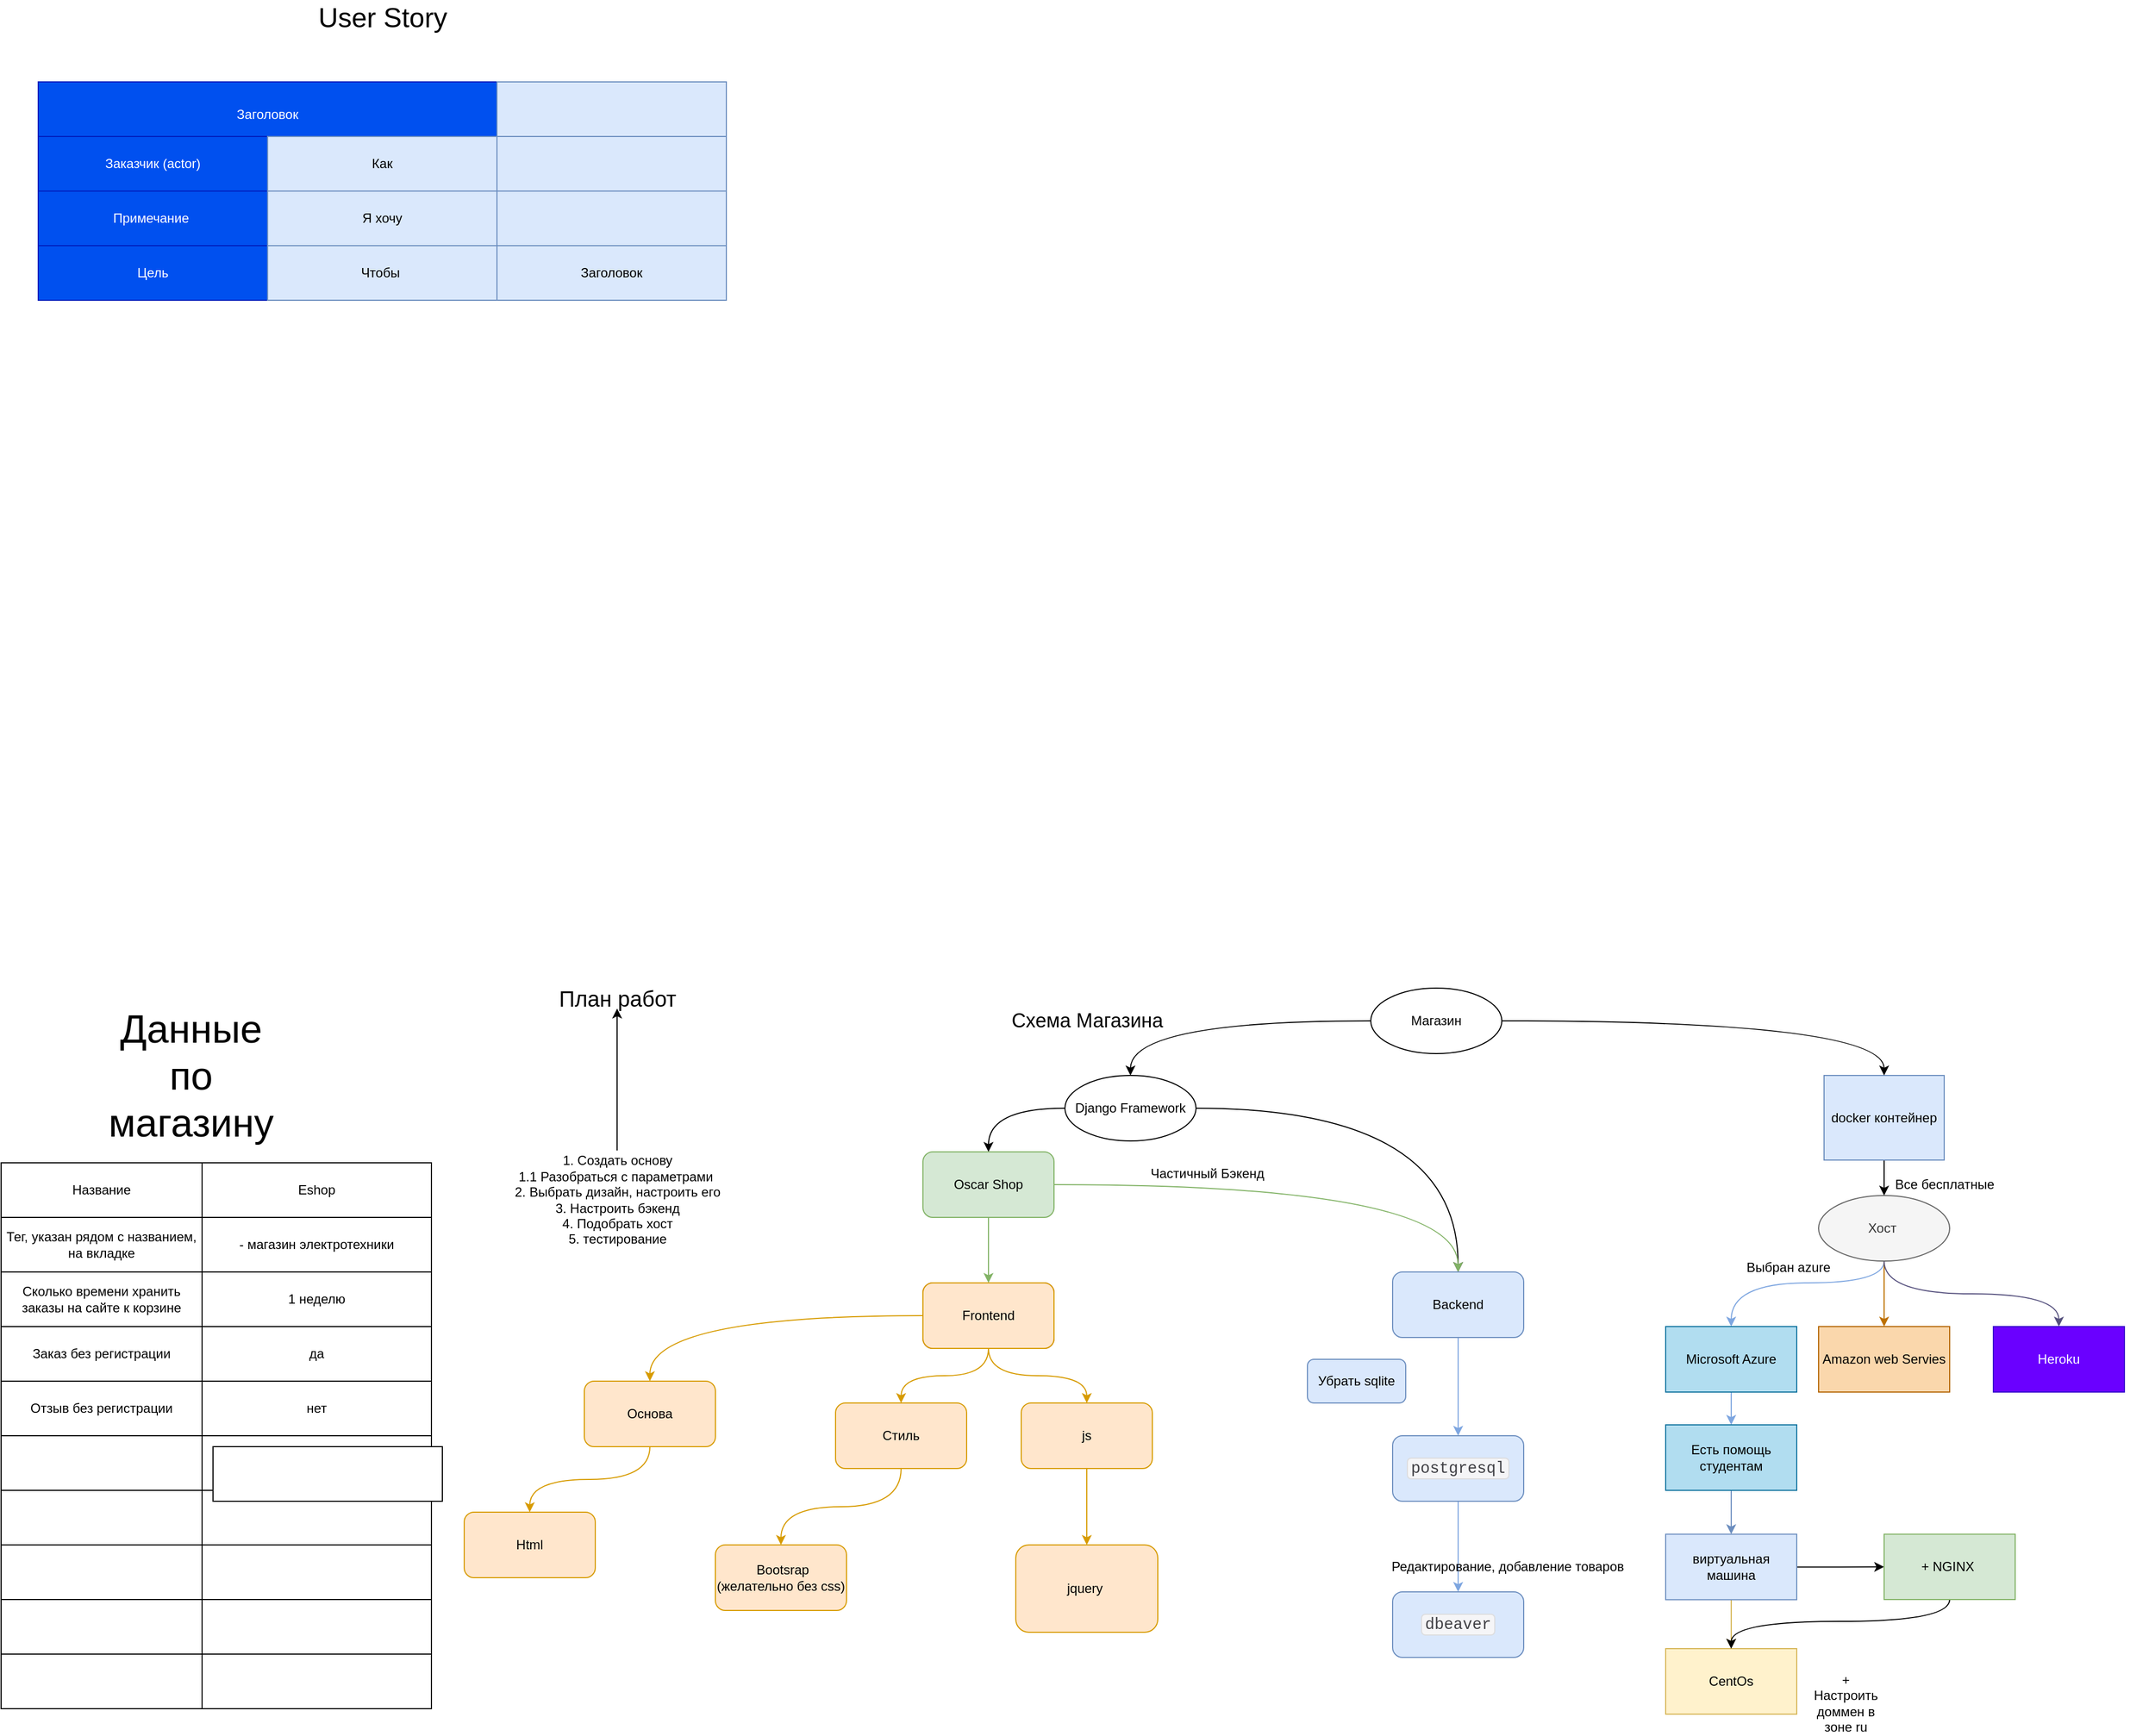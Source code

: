 <mxfile version="14.2.4" type="embed">
    <diagram id="prtHgNgQTEPvFCAcTncT" name="Page-1">
        <mxGraphModel dx="2736" dy="1991" grid="1" gridSize="10" guides="1" tooltips="1" connect="1" arrows="1" fold="1" page="1" pageScale="1" pageWidth="827" pageHeight="1169" math="0" shadow="0">
            <root>
                <mxCell id="0"/>
                <mxCell id="1" parent="0"/>
                <mxCell id="nIdcYIH7QRFC6yB31dNg-30" value="" style="shape=image;verticalLabelPosition=bottom;labelBackgroundColor=#ffffff;verticalAlign=top;aspect=fixed;imageAspect=0;image=https://itsecforu.ru/wp-content/uploads/2018/12/nginx.png;" parent="1" vertex="1">
                    <mxGeometry x="195.43" y="476.09" width="121.14" height="77.81" as="geometry"/>
                </mxCell>
                <mxCell id="12" value="" style="shape=image;verticalLabelPosition=bottom;labelBackgroundColor=#ffffff;verticalAlign=top;aspect=fixed;imageAspect=0;image=https://guides.wp-bullet.com/wp-content/uploads/2017/01/centos-automatic-security-updates.png;" parent="1" vertex="1">
                    <mxGeometry x="-200.0" y="584.39" width="120" height="55.61" as="geometry"/>
                </mxCell>
                <mxCell id="6" style="edgeStyle=orthogonalEdgeStyle;rounded=0;orthogonalLoop=1;jettySize=auto;html=1;" parent="1" source="5" target="rxrXzZAJuEPQkS48RmaR-65" edge="1">
                    <mxGeometry relative="1" as="geometry"/>
                </mxCell>
                <mxCell id="5" value="docker контейнер" style="rounded=0;whiteSpace=wrap;html=1;fillColor=#dae8fc;strokeColor=#6c8ebf;" parent="1" vertex="1">
                    <mxGeometry x="15" y="60" width="110" height="77.5" as="geometry"/>
                </mxCell>
                <mxCell id="rxrXzZAJuEPQkS48RmaR-1" value="&lt;font style=&quot;font-size: 18px&quot;&gt;Схема Магазина&lt;/font&gt;" style="text;html=1;align=center;verticalAlign=middle;resizable=0;points=[];autosize=1;" parent="1" vertex="1">
                    <mxGeometry x="-735" width="150" height="20" as="geometry"/>
                </mxCell>
                <mxCell id="rxrXzZAJuEPQkS48RmaR-2" value="&lt;font style=&quot;font-size: 20px&quot;&gt;План работ&lt;/font&gt;" style="text;html=1;align=center;verticalAlign=middle;resizable=0;points=[];autosize=1;" parent="1" vertex="1">
                    <mxGeometry x="-1150" y="-21.25" width="120" height="20" as="geometry"/>
                </mxCell>
                <mxCell id="HfXP12kQXcB-YYXYpd6a-1" value="" style="edgeStyle=orthogonalEdgeStyle;rounded=0;orthogonalLoop=1;jettySize=auto;html=1;" parent="1" source="rxrXzZAJuEPQkS48RmaR-3" target="rxrXzZAJuEPQkS48RmaR-2" edge="1">
                    <mxGeometry relative="1" as="geometry"/>
                </mxCell>
                <mxCell id="rxrXzZAJuEPQkS48RmaR-3" value="1. Создать основу&lt;br&gt;1.1 Разобраться с параметрами&amp;nbsp;&lt;br&gt;2. Выбрать дизайн, настроить его&lt;br&gt;3. Настроить бэкенд&lt;br&gt;4. Подобрать хост&lt;br&gt;5. тестирование" style="text;html=1;align=center;verticalAlign=middle;resizable=0;points=[];autosize=1;" parent="1" vertex="1">
                    <mxGeometry x="-1190" y="128.75" width="200" height="90" as="geometry"/>
                </mxCell>
                <mxCell id="rxrXzZAJuEPQkS48RmaR-42" style="edgeStyle=orthogonalEdgeStyle;curved=1;rounded=0;orthogonalLoop=1;jettySize=auto;html=1;entryX=0.5;entryY=0;entryDx=0;entryDy=0;" parent="1" source="rxrXzZAJuEPQkS48RmaR-4" target="rxrXzZAJuEPQkS48RmaR-5" edge="1">
                    <mxGeometry relative="1" as="geometry"/>
                </mxCell>
                <mxCell id="rxrXzZAJuEPQkS48RmaR-44" style="edgeStyle=orthogonalEdgeStyle;curved=1;rounded=0;orthogonalLoop=1;jettySize=auto;html=1;" parent="1" source="rxrXzZAJuEPQkS48RmaR-4" target="rxrXzZAJuEPQkS48RmaR-14" edge="1">
                    <mxGeometry relative="1" as="geometry"/>
                </mxCell>
                <mxCell id="rxrXzZAJuEPQkS48RmaR-4" value="Django Framework" style="ellipse;whiteSpace=wrap;html=1;fontFamily=Helvetica;fontSize=12;align=center;" parent="1" vertex="1">
                    <mxGeometry x="-680" y="60" width="120" height="60" as="geometry"/>
                </mxCell>
                <mxCell id="rxrXzZAJuEPQkS48RmaR-13" style="edgeStyle=orthogonalEdgeStyle;curved=1;rounded=0;orthogonalLoop=1;jettySize=auto;html=1;entryX=0.5;entryY=0;entryDx=0;entryDy=0;exitX=0.5;exitY=1;exitDx=0;exitDy=0;fillColor=#d5e8d4;strokeColor=#82b366;" parent="1" source="rxrXzZAJuEPQkS48RmaR-5" target="rxrXzZAJuEPQkS48RmaR-12" edge="1">
                    <mxGeometry relative="1" as="geometry"/>
                </mxCell>
                <mxCell id="rxrXzZAJuEPQkS48RmaR-43" style="edgeStyle=orthogonalEdgeStyle;curved=1;rounded=0;orthogonalLoop=1;jettySize=auto;html=1;strokeColor=#82b366;fillColor=#d5e8d4;" parent="1" source="rxrXzZAJuEPQkS48RmaR-5" target="rxrXzZAJuEPQkS48RmaR-14" edge="1">
                    <mxGeometry relative="1" as="geometry"/>
                </mxCell>
                <mxCell id="rxrXzZAJuEPQkS48RmaR-5" value="Oscar Shop" style="rounded=1;whiteSpace=wrap;html=1;fillColor=#d5e8d4;strokeColor=#82b366;" parent="1" vertex="1">
                    <mxGeometry x="-810" y="130" width="120" height="60" as="geometry"/>
                </mxCell>
                <mxCell id="rxrXzZAJuEPQkS48RmaR-24" style="edgeStyle=orthogonalEdgeStyle;curved=1;rounded=0;orthogonalLoop=1;jettySize=auto;html=1;entryX=0.5;entryY=0;entryDx=0;entryDy=0;strokeColor=#d79b00;fillColor=#ffe6cc;" parent="1" source="rxrXzZAJuEPQkS48RmaR-12" target="rxrXzZAJuEPQkS48RmaR-29" edge="1">
                    <mxGeometry relative="1" as="geometry">
                        <mxPoint x="-980" y="360" as="targetPoint"/>
                    </mxGeometry>
                </mxCell>
                <mxCell id="rxrXzZAJuEPQkS48RmaR-12" value="Frontend" style="rounded=1;whiteSpace=wrap;html=1;fillColor=#f8cecc;strokeColor=#b85450;" parent="1" vertex="1">
                    <mxGeometry x="-810" y="250" width="120" height="60" as="geometry"/>
                </mxCell>
                <mxCell id="rxrXzZAJuEPQkS48RmaR-48" style="edgeStyle=orthogonalEdgeStyle;curved=1;rounded=0;orthogonalLoop=1;jettySize=auto;html=1;strokeColor=#7EA6E0;" parent="1" source="rxrXzZAJuEPQkS48RmaR-14" target="rxrXzZAJuEPQkS48RmaR-47" edge="1">
                    <mxGeometry relative="1" as="geometry"/>
                </mxCell>
                <mxCell id="rxrXzZAJuEPQkS48RmaR-14" value="Backend" style="rounded=1;whiteSpace=wrap;html=1;fillColor=#dae8fc;strokeColor=#6c8ebf;" parent="1" vertex="1">
                    <mxGeometry x="-380" y="240" width="120" height="60" as="geometry"/>
                </mxCell>
                <mxCell id="rxrXzZAJuEPQkS48RmaR-20" value="Html" style="rounded=1;whiteSpace=wrap;html=1;fillColor=#ffe6cc;strokeColor=#d79b00;" parent="1" vertex="1">
                    <mxGeometry x="-1230" y="460" width="120" height="60" as="geometry"/>
                </mxCell>
                <mxCell id="rxrXzZAJuEPQkS48RmaR-25" style="edgeStyle=orthogonalEdgeStyle;curved=1;rounded=0;orthogonalLoop=1;jettySize=auto;html=1;strokeColor=#d79b00;fillColor=#ffe6cc;exitX=0.5;exitY=1;exitDx=0;exitDy=0;" parent="1" source="rxrXzZAJuEPQkS48RmaR-29" target="rxrXzZAJuEPQkS48RmaR-20" edge="1">
                    <mxGeometry relative="1" as="geometry">
                        <mxPoint x="-1040" y="390.034" as="sourcePoint"/>
                    </mxGeometry>
                </mxCell>
                <mxCell id="rxrXzZAJuEPQkS48RmaR-29" value="Основа" style="rounded=1;whiteSpace=wrap;html=1;fillColor=#ffe6cc;strokeColor=#d79b00;" parent="1" vertex="1">
                    <mxGeometry x="-1120" y="340" width="120" height="60" as="geometry"/>
                </mxCell>
                <mxCell id="rxrXzZAJuEPQkS48RmaR-32" style="edgeStyle=orthogonalEdgeStyle;curved=1;rounded=0;orthogonalLoop=1;jettySize=auto;html=1;entryX=0.5;entryY=0;entryDx=0;entryDy=0;strokeColor=#d79b00;fillColor=#ffe6cc;" parent="1" source="rxrXzZAJuEPQkS48RmaR-30" target="rxrXzZAJuEPQkS48RmaR-31" edge="1">
                    <mxGeometry relative="1" as="geometry"/>
                </mxCell>
                <mxCell id="rxrXzZAJuEPQkS48RmaR-35" style="edgeStyle=orthogonalEdgeStyle;curved=1;rounded=0;orthogonalLoop=1;jettySize=auto;html=1;strokeColor=#d79b00;fillColor=#ffe6cc;" parent="1" source="rxrXzZAJuEPQkS48RmaR-30" target="rxrXzZAJuEPQkS48RmaR-34" edge="1">
                    <mxGeometry relative="1" as="geometry"/>
                </mxCell>
                <mxCell id="rxrXzZAJuEPQkS48RmaR-30" value="Frontend" style="rounded=1;whiteSpace=wrap;html=1;fillColor=#ffe6cc;strokeColor=#d79b00;" parent="1" vertex="1">
                    <mxGeometry x="-810" y="250" width="120" height="60" as="geometry"/>
                </mxCell>
                <mxCell id="rxrXzZAJuEPQkS48RmaR-38" style="edgeStyle=orthogonalEdgeStyle;curved=1;rounded=0;orthogonalLoop=1;jettySize=auto;html=1;strokeColor=#d79b00;fillColor=#ffe6cc;entryX=0.5;entryY=0;entryDx=0;entryDy=0;" parent="1" source="rxrXzZAJuEPQkS48RmaR-31" target="rxrXzZAJuEPQkS48RmaR-39" edge="1">
                    <mxGeometry relative="1" as="geometry">
                        <mxPoint x="-890" y="510" as="targetPoint"/>
                    </mxGeometry>
                </mxCell>
                <mxCell id="rxrXzZAJuEPQkS48RmaR-31" value="Стиль" style="rounded=1;whiteSpace=wrap;html=1;fillColor=#ffe6cc;strokeColor=#d79b00;" parent="1" vertex="1">
                    <mxGeometry x="-890" y="360" width="120" height="60" as="geometry"/>
                </mxCell>
                <mxCell id="rxrXzZAJuEPQkS48RmaR-37" style="edgeStyle=orthogonalEdgeStyle;curved=1;rounded=0;orthogonalLoop=1;jettySize=auto;html=1;strokeColor=#d79b00;fillColor=#ffe6cc;" parent="1" source="rxrXzZAJuEPQkS48RmaR-34" target="rxrXzZAJuEPQkS48RmaR-36" edge="1">
                    <mxGeometry relative="1" as="geometry"/>
                </mxCell>
                <mxCell id="rxrXzZAJuEPQkS48RmaR-34" value="js" style="rounded=1;whiteSpace=wrap;html=1;fillColor=#ffe6cc;strokeColor=#d79b00;" parent="1" vertex="1">
                    <mxGeometry x="-720" y="360" width="120" height="60" as="geometry"/>
                </mxCell>
                <mxCell id="rxrXzZAJuEPQkS48RmaR-36" value="jquery&amp;nbsp;" style="rounded=1;whiteSpace=wrap;html=1;fillColor=#ffe6cc;strokeColor=#d79b00;" parent="1" vertex="1">
                    <mxGeometry x="-725" y="490" width="130" height="80" as="geometry"/>
                </mxCell>
                <mxCell id="rxrXzZAJuEPQkS48RmaR-39" value="&amp;nbsp;Bootsrap (желательно без css)" style="rounded=1;whiteSpace=wrap;html=1;fillColor=#ffe6cc;strokeColor=#d79b00;" parent="1" vertex="1">
                    <mxGeometry x="-1000" y="490" width="120" height="60" as="geometry"/>
                </mxCell>
                <mxCell id="rxrXzZAJuEPQkS48RmaR-45" value="Частичный Бэкенд" style="text;html=1;align=center;verticalAlign=middle;resizable=0;points=[];autosize=1;" parent="1" vertex="1">
                    <mxGeometry x="-610" y="140" width="120" height="20" as="geometry"/>
                </mxCell>
                <mxCell id="rxrXzZAJuEPQkS48RmaR-46" value="Убрать sqlite" style="rounded=1;whiteSpace=wrap;html=1;fillColor=#dae8fc;strokeColor=#6c8ebf;" parent="1" vertex="1">
                    <mxGeometry x="-458" y="320" width="90" height="40" as="geometry"/>
                </mxCell>
                <mxCell id="rxrXzZAJuEPQkS48RmaR-82" style="edgeStyle=orthogonalEdgeStyle;curved=1;rounded=0;orthogonalLoop=1;jettySize=auto;html=1;strokeColor=#7EA6E0;" parent="1" source="rxrXzZAJuEPQkS48RmaR-47" target="rxrXzZAJuEPQkS48RmaR-80" edge="1">
                    <mxGeometry relative="1" as="geometry"/>
                </mxCell>
                <mxCell id="rxrXzZAJuEPQkS48RmaR-47" value="&lt;code style=&quot;box-sizing: border-box ; font-family: &amp;#34;menlo&amp;#34; , &amp;#34;monaco&amp;#34; , &amp;#34;consolas&amp;#34; , &amp;#34;courier new&amp;#34; , monospace ; font-size: 14.4px ; padding: 2px 4px ; color: rgb(63 , 63 , 68) ; background-color: rgb(245 , 245 , 247) ; border-radius: 4px ; box-shadow: rgba(0 , 0 , 0 , 0.1) 0px 0px 0px 1px inset&quot;&gt;postgresql&lt;br&gt;&lt;/code&gt;" style="rounded=1;whiteSpace=wrap;html=1;fillColor=#dae8fc;strokeColor=#6c8ebf;" parent="1" vertex="1">
                    <mxGeometry x="-380" y="390" width="120" height="60" as="geometry"/>
                </mxCell>
                <mxCell id="rxrXzZAJuEPQkS48RmaR-53" value="" style="shape=image;verticalLabelPosition=bottom;labelBackgroundColor=#ffffff;verticalAlign=top;aspect=fixed;imageAspect=0;image=https://hsto.org/webt/me/2l/pa/me2lpa5o0f7i3ijip-hioytti0i.png;" parent="1" vertex="1">
                    <mxGeometry x="-400" y="367.82" width="43" height="44.37" as="geometry"/>
                </mxCell>
                <mxCell id="rxrXzZAJuEPQkS48RmaR-54" value="" style="shape=image;verticalLabelPosition=bottom;labelBackgroundColor=#ffffff;verticalAlign=top;aspect=fixed;imageAspect=0;image=https://www.drupal.org/files/project-images/bootstrap-stack.png;" parent="1" vertex="1">
                    <mxGeometry x="-1010" y="450.0" width="50" height="42.02" as="geometry"/>
                </mxCell>
                <mxCell id="rxrXzZAJuEPQkS48RmaR-57" value="" style="shape=image;verticalLabelPosition=bottom;labelBackgroundColor=#ffffff;verticalAlign=top;aspect=fixed;imageAspect=0;image=https://www.spencergerdes.com/assets/images/jquery.png;" parent="1" vertex="1">
                    <mxGeometry x="-770" y="480.17" width="70" height="19.66" as="geometry"/>
                </mxCell>
                <mxCell id="rxrXzZAJuEPQkS48RmaR-62" style="edgeStyle=orthogonalEdgeStyle;curved=1;rounded=0;orthogonalLoop=1;jettySize=auto;html=1;" parent="1" source="rxrXzZAJuEPQkS48RmaR-61" target="rxrXzZAJuEPQkS48RmaR-4" edge="1">
                    <mxGeometry relative="1" as="geometry"/>
                </mxCell>
                <mxCell id="rxrXzZAJuEPQkS48RmaR-64" style="edgeStyle=orthogonalEdgeStyle;curved=1;rounded=0;orthogonalLoop=1;jettySize=auto;html=1;" parent="1" source="rxrXzZAJuEPQkS48RmaR-61" target="5" edge="1">
                    <mxGeometry relative="1" as="geometry">
                        <mxPoint x="-50" y="-30" as="targetPoint"/>
                    </mxGeometry>
                </mxCell>
                <mxCell id="rxrXzZAJuEPQkS48RmaR-61" value="Магазин" style="ellipse;whiteSpace=wrap;html=1;fontFamily=Helvetica;fontSize=12;align=center;" parent="1" vertex="1">
                    <mxGeometry x="-400" y="-20" width="120" height="60" as="geometry"/>
                </mxCell>
                <mxCell id="rxrXzZAJuEPQkS48RmaR-67" style="edgeStyle=orthogonalEdgeStyle;curved=1;rounded=0;orthogonalLoop=1;jettySize=auto;html=1;strokeColor=#7EA6E0;" parent="1" source="rxrXzZAJuEPQkS48RmaR-65" target="rxrXzZAJuEPQkS48RmaR-66" edge="1">
                    <mxGeometry relative="1" as="geometry">
                        <Array as="points">
                            <mxPoint x="70" y="250"/>
                            <mxPoint x="-70" y="250"/>
                        </Array>
                    </mxGeometry>
                </mxCell>
                <mxCell id="rxrXzZAJuEPQkS48RmaR-75" style="edgeStyle=orthogonalEdgeStyle;curved=1;rounded=0;orthogonalLoop=1;jettySize=auto;html=1;strokeColor=#BD7000;entryX=0.5;entryY=0;entryDx=0;entryDy=0;fillColor=#f0a30a;" parent="1" source="rxrXzZAJuEPQkS48RmaR-65" target="rxrXzZAJuEPQkS48RmaR-76" edge="1">
                    <mxGeometry relative="1" as="geometry">
                        <mxPoint x="60" y="290" as="targetPoint"/>
                    </mxGeometry>
                </mxCell>
                <mxCell id="rxrXzZAJuEPQkS48RmaR-87" style="edgeStyle=orthogonalEdgeStyle;curved=1;rounded=0;orthogonalLoop=1;jettySize=auto;html=1;entryX=0.5;entryY=0;entryDx=0;entryDy=0;strokeColor=#56517e;exitX=0.5;exitY=1;exitDx=0;exitDy=0;fillColor=#d0cee2;" parent="1" source="rxrXzZAJuEPQkS48RmaR-65" target="rxrXzZAJuEPQkS48RmaR-84" edge="1">
                    <mxGeometry relative="1" as="geometry"/>
                </mxCell>
                <mxCell id="rxrXzZAJuEPQkS48RmaR-65" value="Хост&amp;nbsp;" style="ellipse;whiteSpace=wrap;html=1;fontFamily=Helvetica;fontSize=12;align=center;fillColor=#f5f5f5;strokeColor=#666666;fontColor=#333333;" parent="1" vertex="1">
                    <mxGeometry x="10" y="170" width="120" height="60" as="geometry"/>
                </mxCell>
                <mxCell id="rxrXzZAJuEPQkS48RmaR-71" style="edgeStyle=orthogonalEdgeStyle;curved=1;rounded=0;orthogonalLoop=1;jettySize=auto;html=1;entryX=0.5;entryY=0;entryDx=0;entryDy=0;strokeColor=#7EA6E0;" parent="1" source="rxrXzZAJuEPQkS48RmaR-66" target="rxrXzZAJuEPQkS48RmaR-70" edge="1">
                    <mxGeometry relative="1" as="geometry"/>
                </mxCell>
                <mxCell id="rxrXzZAJuEPQkS48RmaR-66" value="Microsoft Azure" style="rounded=0;whiteSpace=wrap;html=1;fontFamily=Helvetica;fontSize=12;align=center;fillColor=#b1ddf0;strokeColor=#10739e;" parent="1" vertex="1">
                    <mxGeometry x="-130" y="290" width="120" height="60" as="geometry"/>
                </mxCell>
                <mxCell id="21" style="edgeStyle=orthogonalEdgeStyle;rounded=0;orthogonalLoop=1;jettySize=auto;html=1;entryX=0.5;entryY=0;entryDx=0;entryDy=0;fillColor=#dae8fc;strokeColor=#6c8ebf;" parent="1" source="rxrXzZAJuEPQkS48RmaR-70" target="19" edge="1">
                    <mxGeometry relative="1" as="geometry"/>
                </mxCell>
                <mxCell id="rxrXzZAJuEPQkS48RmaR-70" value="Есть помощь студентам" style="rounded=0;whiteSpace=wrap;html=1;strokeColor=#10739e;fillColor=#b1ddf0;" parent="1" vertex="1">
                    <mxGeometry x="-130" y="380" width="120" height="60" as="geometry"/>
                </mxCell>
                <mxCell id="rxrXzZAJuEPQkS48RmaR-76" value="Amazon web Servies" style="rounded=0;whiteSpace=wrap;html=1;fontFamily=Helvetica;fontSize=12;align=center;fillColor=#fad7ac;strokeColor=#b46504;" parent="1" vertex="1">
                    <mxGeometry x="10" y="290" width="120" height="60" as="geometry"/>
                </mxCell>
                <mxCell id="rxrXzZAJuEPQkS48RmaR-77" value="" style="shape=image;verticalLabelPosition=bottom;labelBackgroundColor=#ffffff;verticalAlign=top;aspect=fixed;imageAspect=0;image=http://datanetstracon.com/images/Azure.png;" parent="1" vertex="1">
                    <mxGeometry x="-140.0" y="227.32" width="85.29" height="62.65" as="geometry"/>
                </mxCell>
                <mxCell id="rxrXzZAJuEPQkS48RmaR-78" value="" style="shape=image;verticalLabelPosition=bottom;labelBackgroundColor=#ffffff;verticalAlign=top;aspect=fixed;imageAspect=0;image=https://www.itsec.ru/hubfs/ISR/AWS.png;" parent="1" vertex="1">
                    <mxGeometry x="80" y="246.32" width="66.67" height="50" as="geometry"/>
                </mxCell>
                <mxCell id="rxrXzZAJuEPQkS48RmaR-80" value="&lt;code style=&quot;box-sizing: border-box ; font-family: &amp;#34;menlo&amp;#34; , &amp;#34;monaco&amp;#34; , &amp;#34;consolas&amp;#34; , &amp;#34;courier new&amp;#34; , monospace ; font-size: 14.4px ; padding: 2px 4px ; color: rgb(63 , 63 , 68) ; background-color: rgb(245 , 245 , 247) ; border-radius: 4px ; box-shadow: rgba(0 , 0 , 0 , 0.1) 0px 0px 0px 1px inset&quot;&gt;dbeaver&lt;br&gt;&lt;/code&gt;" style="rounded=1;whiteSpace=wrap;html=1;fillColor=#dae8fc;strokeColor=#6c8ebf;" parent="1" vertex="1">
                    <mxGeometry x="-380" y="533" width="120" height="60" as="geometry"/>
                </mxCell>
                <mxCell id="rxrXzZAJuEPQkS48RmaR-81" value="" style="shape=image;verticalLabelPosition=bottom;labelBackgroundColor=#ffffff;verticalAlign=top;aspect=fixed;imageAspect=0;image=https://freesoft.ru/storage/images/214/2134/213379/213379_normal.png;" parent="1" vertex="1">
                    <mxGeometry x="-405" y="523" width="37" height="37" as="geometry"/>
                </mxCell>
                <mxCell id="rxrXzZAJuEPQkS48RmaR-83" value="Редактирование, добавление товаров" style="text;html=1;align=center;verticalAlign=middle;resizable=0;points=[];autosize=1;" parent="1" vertex="1">
                    <mxGeometry x="-390" y="500" width="230" height="20" as="geometry"/>
                </mxCell>
                <mxCell id="rxrXzZAJuEPQkS48RmaR-84" value="Heroku" style="rounded=0;whiteSpace=wrap;html=1;strokeColor=#3700CC;fillColor=#6a00ff;fontColor=#ffffff;" parent="1" vertex="1">
                    <mxGeometry x="170" y="290" width="120" height="60" as="geometry"/>
                </mxCell>
                <mxCell id="rxrXzZAJuEPQkS48RmaR-85" value="" style="shape=image;verticalLabelPosition=bottom;labelBackgroundColor=#ffffff;verticalAlign=top;aspect=fixed;imageAspect=0;image=https://static.perimeter81.com/website20/images/b2bv2/organism/solutions/heroku/b2b-solutions-heroku-into__img.png;" parent="1" vertex="1">
                    <mxGeometry x="230" y="230" width="52" height="57.29" as="geometry"/>
                </mxCell>
                <mxCell id="rxrXzZAJuEPQkS48RmaR-88" value="Все бесплатные" style="text;html=1;align=center;verticalAlign=middle;resizable=0;points=[];autosize=1;" parent="1" vertex="1">
                    <mxGeometry x="70" y="150" width="110" height="20" as="geometry"/>
                </mxCell>
                <mxCell id="rxrXzZAJuEPQkS48RmaR-90" value="Название" style="rounded=0;whiteSpace=wrap;html=1;" parent="1" vertex="1">
                    <mxGeometry x="-1654" y="140" width="184" height="50" as="geometry"/>
                </mxCell>
                <mxCell id="rxrXzZAJuEPQkS48RmaR-91" value="Eshop" style="rounded=0;whiteSpace=wrap;html=1;" parent="1" vertex="1">
                    <mxGeometry x="-1470" y="140" width="210" height="50" as="geometry"/>
                </mxCell>
                <mxCell id="rxrXzZAJuEPQkS48RmaR-92" value="&lt;font style=&quot;font-size: 36px&quot;&gt;Данные по магазину&lt;/font&gt;" style="text;html=1;strokeColor=none;fillColor=none;align=center;verticalAlign=middle;whiteSpace=wrap;rounded=0;" parent="1" vertex="1">
                    <mxGeometry x="-1530" y="30" width="100" height="60" as="geometry"/>
                </mxCell>
                <mxCell id="rxrXzZAJuEPQkS48RmaR-93" value="Тег, указан рядом с названием, на вкладке" style="rounded=0;whiteSpace=wrap;html=1;" parent="1" vertex="1">
                    <mxGeometry x="-1654" y="190" width="184" height="50" as="geometry"/>
                </mxCell>
                <mxCell id="rxrXzZAJuEPQkS48RmaR-94" value="- магазин электротехники" style="rounded=0;whiteSpace=wrap;html=1;" parent="1" vertex="1">
                    <mxGeometry x="-1470" y="190" width="210" height="50" as="geometry"/>
                </mxCell>
                <mxCell id="rxrXzZAJuEPQkS48RmaR-95" value="Сколько времени хранить заказы на сайте к корзине" style="rounded=0;whiteSpace=wrap;html=1;" parent="1" vertex="1">
                    <mxGeometry x="-1654" y="240" width="184" height="50" as="geometry"/>
                </mxCell>
                <mxCell id="rxrXzZAJuEPQkS48RmaR-96" value="1 неделю" style="rounded=0;whiteSpace=wrap;html=1;" parent="1" vertex="1">
                    <mxGeometry x="-1470" y="240" width="210" height="50" as="geometry"/>
                </mxCell>
                <mxCell id="rxrXzZAJuEPQkS48RmaR-97" value="Заказ без регистрации" style="rounded=0;whiteSpace=wrap;html=1;" parent="1" vertex="1">
                    <mxGeometry x="-1654" y="290" width="184" height="50" as="geometry"/>
                </mxCell>
                <mxCell id="rxrXzZAJuEPQkS48RmaR-98" value="да" style="rounded=0;whiteSpace=wrap;html=1;" parent="1" vertex="1">
                    <mxGeometry x="-1470" y="290" width="210" height="50" as="geometry"/>
                </mxCell>
                <mxCell id="rxrXzZAJuEPQkS48RmaR-99" value="Отзыв без регистрации" style="rounded=0;whiteSpace=wrap;html=1;" parent="1" vertex="1">
                    <mxGeometry x="-1654" y="340" width="184" height="50" as="geometry"/>
                </mxCell>
                <mxCell id="rxrXzZAJuEPQkS48RmaR-100" value="нет" style="rounded=0;whiteSpace=wrap;html=1;" parent="1" vertex="1">
                    <mxGeometry x="-1470" y="340" width="210" height="50" as="geometry"/>
                </mxCell>
                <mxCell id="rxrXzZAJuEPQkS48RmaR-101" value="" style="rounded=0;whiteSpace=wrap;html=1;" parent="1" vertex="1">
                    <mxGeometry x="-1654" y="390" width="184" height="50" as="geometry"/>
                </mxCell>
                <mxCell id="rxrXzZAJuEPQkS48RmaR-102" value="" style="rounded=0;whiteSpace=wrap;html=1;" parent="1" vertex="1">
                    <mxGeometry x="-1470" y="390" width="210" height="50" as="geometry"/>
                </mxCell>
                <mxCell id="rxrXzZAJuEPQkS48RmaR-109" value="" style="rounded=0;whiteSpace=wrap;html=1;" parent="1" vertex="1">
                    <mxGeometry x="-1654" y="440" width="184" height="50" as="geometry"/>
                </mxCell>
                <mxCell id="rxrXzZAJuEPQkS48RmaR-110" value="" style="rounded=0;whiteSpace=wrap;html=1;" parent="1" vertex="1">
                    <mxGeometry x="-1470" y="440" width="210" height="50" as="geometry"/>
                </mxCell>
                <mxCell id="rxrXzZAJuEPQkS48RmaR-111" value="" style="rounded=0;whiteSpace=wrap;html=1;" parent="1" vertex="1">
                    <mxGeometry x="-1654" y="490" width="184" height="50" as="geometry"/>
                </mxCell>
                <mxCell id="rxrXzZAJuEPQkS48RmaR-112" value="" style="rounded=0;whiteSpace=wrap;html=1;" parent="1" vertex="1">
                    <mxGeometry x="-1470" y="490" width="210" height="50" as="geometry"/>
                </mxCell>
                <mxCell id="rxrXzZAJuEPQkS48RmaR-113" value="" style="rounded=0;whiteSpace=wrap;html=1;" parent="1" vertex="1">
                    <mxGeometry x="-1654" y="540" width="184" height="50" as="geometry"/>
                </mxCell>
                <mxCell id="rxrXzZAJuEPQkS48RmaR-114" value="" style="rounded=0;whiteSpace=wrap;html=1;" parent="1" vertex="1">
                    <mxGeometry x="-1470" y="540" width="210" height="50" as="geometry"/>
                </mxCell>
                <mxCell id="rxrXzZAJuEPQkS48RmaR-115" value="" style="rounded=0;whiteSpace=wrap;html=1;" parent="1" vertex="1">
                    <mxGeometry x="-1654" y="590" width="184" height="50" as="geometry"/>
                </mxCell>
                <mxCell id="rxrXzZAJuEPQkS48RmaR-116" value="" style="rounded=0;whiteSpace=wrap;html=1;" parent="1" vertex="1">
                    <mxGeometry x="-1470" y="590" width="210" height="50" as="geometry"/>
                </mxCell>
                <mxCell id="8" value="" style="shape=image;verticalLabelPosition=bottom;labelBackgroundColor=#ffffff;verticalAlign=top;aspect=fixed;imageAspect=0;image=https://res.cloudinary.com/startup-grind/image/upload/c_fill,dpr_2.0,f_auto,g_center,h_1080,q_100,w_1080/v1/gcs/platform-data-docker/chapter_logos/highres_449953548.jpeg;" parent="1" vertex="1">
                    <mxGeometry x="90" y="20" width="70" height="70" as="geometry"/>
                </mxCell>
                <mxCell id="10" value="CentOs" style="rounded=0;whiteSpace=wrap;html=1;strokeColor=#d6b656;fillColor=#fff2cc;" parent="1" vertex="1">
                    <mxGeometry x="-130" y="585" width="120" height="60" as="geometry"/>
                </mxCell>
                <mxCell id="13" value="+ Настроить доммен в зоне ru" style="text;html=1;strokeColor=none;fillColor=none;align=center;verticalAlign=middle;whiteSpace=wrap;rounded=0;" parent="1" vertex="1">
                    <mxGeometry x="15" y="625" width="40" height="20" as="geometry"/>
                </mxCell>
                <mxCell id="18" value="Выбран azure" style="text;html=1;align=center;verticalAlign=middle;resizable=0;points=[];autosize=1;" parent="1" vertex="1">
                    <mxGeometry x="-62.71" y="226.32" width="90" height="20" as="geometry"/>
                </mxCell>
                <mxCell id="20" style="edgeStyle=orthogonalEdgeStyle;rounded=0;orthogonalLoop=1;jettySize=auto;html=1;fillColor=#fff2cc;strokeColor=#d6b656;" parent="1" source="19" target="10" edge="1">
                    <mxGeometry relative="1" as="geometry"/>
                </mxCell>
                <mxCell id="23" style="edgeStyle=orthogonalEdgeStyle;rounded=0;orthogonalLoop=1;jettySize=auto;html=1;entryX=0;entryY=0.5;entryDx=0;entryDy=0;" parent="1" source="19" target="22" edge="1">
                    <mxGeometry relative="1" as="geometry"/>
                </mxCell>
                <mxCell id="19" value="виртуальная машина" style="rounded=0;whiteSpace=wrap;html=1;strokeColor=#6c8ebf;fillColor=#dae8fc;" parent="1" vertex="1">
                    <mxGeometry x="-130" y="480.17" width="120" height="60" as="geometry"/>
                </mxCell>
                <mxCell id="26" style="edgeStyle=orthogonalEdgeStyle;rounded=0;orthogonalLoop=1;jettySize=auto;html=1;entryX=0.5;entryY=0;entryDx=0;entryDy=0;curved=1;" parent="1" source="22" target="10" edge="1">
                    <mxGeometry relative="1" as="geometry">
                        <Array as="points">
                            <mxPoint x="130" y="560"/>
                            <mxPoint x="-70" y="560"/>
                        </Array>
                    </mxGeometry>
                </mxCell>
                <mxCell id="22" value="+ NGINX&amp;nbsp;" style="rounded=0;whiteSpace=wrap;html=1;fillColor=#d5e8d4;strokeColor=#82b366;" parent="1" vertex="1">
                    <mxGeometry x="70" y="480.17" width="120" height="59.83" as="geometry"/>
                </mxCell>
                <mxCell id="29" value="" style="rounded=0;whiteSpace=wrap;html=1;" parent="1" vertex="1">
                    <mxGeometry x="-1460" y="400" width="210" height="50" as="geometry"/>
                </mxCell>
                <mxCell id="30" value="Заголовок" style="rounded=0;whiteSpace=wrap;html=1;fillColor=#0050ef;strokeColor=#001DBC;fontColor=#ffffff;" parent="1" vertex="1">
                    <mxGeometry x="-1620" y="-850" width="420" height="60" as="geometry"/>
                </mxCell>
                <mxCell id="31" value="Примечание&amp;nbsp;" style="rounded=0;whiteSpace=wrap;html=1;fillColor=#0050ef;strokeColor=#001DBC;fontColor=#ffffff;" parent="1" vertex="1">
                    <mxGeometry x="-1620" y="-750" width="210" height="50" as="geometry"/>
                </mxCell>
                <mxCell id="32" value="Заказчик (actor)" style="rounded=0;whiteSpace=wrap;html=1;fillColor=#0050ef;strokeColor=#001DBC;fontColor=#ffffff;" parent="1" vertex="1">
                    <mxGeometry x="-1620" y="-800" width="210" height="50" as="geometry"/>
                </mxCell>
                <mxCell id="34" value="Цель" style="rounded=0;whiteSpace=wrap;html=1;fillColor=#0050ef;strokeColor=#001DBC;fontColor=#ffffff;" parent="1" vertex="1">
                    <mxGeometry x="-1620" y="-700" width="210" height="50" as="geometry"/>
                </mxCell>
                <mxCell id="37" value="&lt;font style=&quot;font-size: 25px&quot;&gt;User Story&lt;/font&gt;" style="text;html=1;align=center;verticalAlign=middle;resizable=0;points=[];autosize=1;" parent="1" vertex="1">
                    <mxGeometry x="-1370" y="-920" width="130" height="20" as="geometry"/>
                </mxCell>
                <mxCell id="39" value="Как" style="rounded=0;whiteSpace=wrap;html=1;fillColor=#dae8fc;strokeColor=#6c8ebf;" parent="1" vertex="1">
                    <mxGeometry x="-1410" y="-800" width="210" height="50" as="geometry"/>
                </mxCell>
                <mxCell id="40" value="Чтобы&amp;nbsp;" style="rounded=0;whiteSpace=wrap;html=1;fillColor=#dae8fc;strokeColor=#6c8ebf;" parent="1" vertex="1">
                    <mxGeometry x="-1410" y="-700" width="210" height="50" as="geometry"/>
                </mxCell>
                <mxCell id="41" value="Я хочу" style="rounded=0;whiteSpace=wrap;html=1;fillColor=#dae8fc;strokeColor=#6c8ebf;" parent="1" vertex="1">
                    <mxGeometry x="-1410" y="-750" width="210" height="50" as="geometry"/>
                </mxCell>
                <mxCell id="43" value="" style="rounded=0;whiteSpace=wrap;html=1;fillColor=#dae8fc;strokeColor=#6c8ebf;" parent="1" vertex="1">
                    <mxGeometry x="-1200" y="-850" width="210" height="50" as="geometry"/>
                </mxCell>
                <mxCell id="44" value="" style="rounded=0;whiteSpace=wrap;html=1;fillColor=#dae8fc;strokeColor=#6c8ebf;" parent="1" vertex="1">
                    <mxGeometry x="-1200" y="-750" width="210" height="50" as="geometry"/>
                </mxCell>
                <mxCell id="45" value="" style="rounded=0;whiteSpace=wrap;html=1;fillColor=#dae8fc;strokeColor=#6c8ebf;" parent="1" vertex="1">
                    <mxGeometry x="-1200" y="-800" width="210" height="50" as="geometry"/>
                </mxCell>
                <mxCell id="47" value="Заголовок" style="rounded=0;whiteSpace=wrap;html=1;fillColor=#dae8fc;strokeColor=#6c8ebf;" parent="1" vertex="1">
                    <mxGeometry x="-1200" y="-700" width="210" height="50" as="geometry"/>
                </mxCell>
            </root>
        </mxGraphModel>
    </diagram>
</mxfile>
